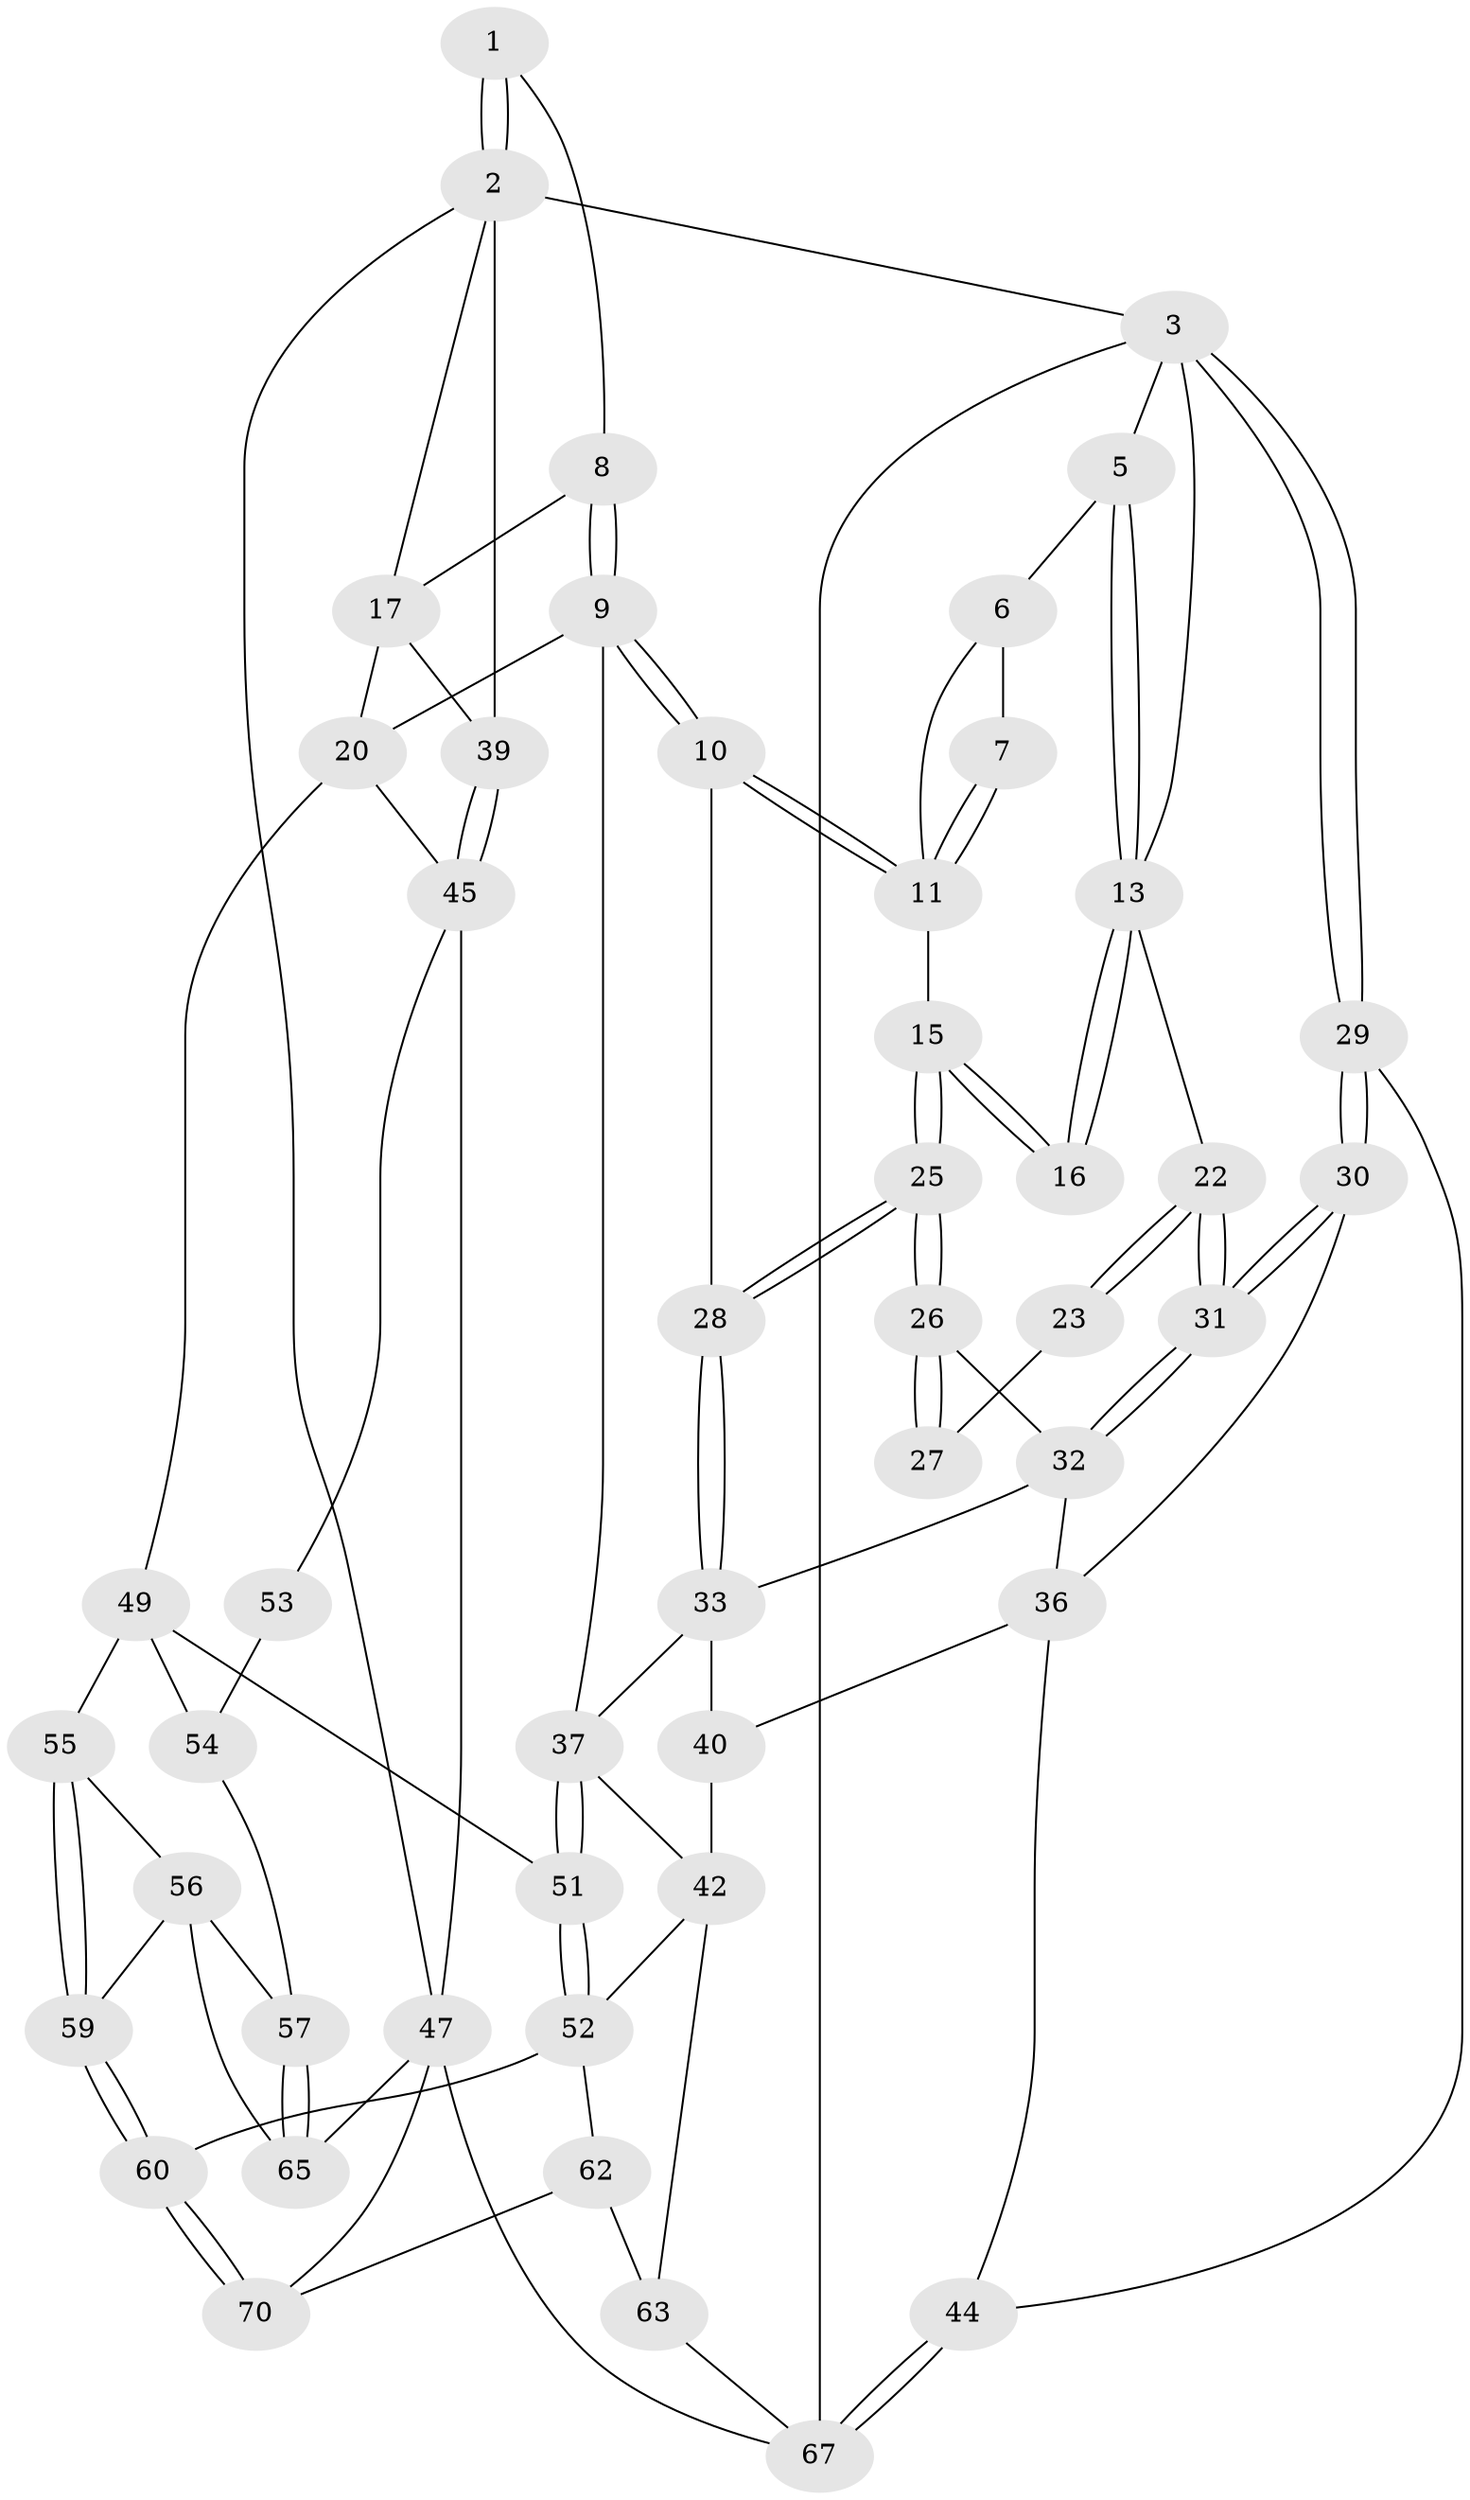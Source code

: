 // Generated by graph-tools (version 1.1) at 2025/52/02/27/25 19:52:38]
// undirected, 49 vertices, 108 edges
graph export_dot {
graph [start="1"]
  node [color=gray90,style=filled];
  1 [pos="+0.6555154001640829+0"];
  2 [pos="+1+0",super="+18"];
  3 [pos="+0+0",super="+4"];
  5 [pos="+0.34967902835781556+0"];
  6 [pos="+0.41760301281554313+0"];
  7 [pos="+0.4537145718987308+0"];
  8 [pos="+0.7211376889641993+0.043081502154095876"];
  9 [pos="+0.6415196685144016+0.3086411010506448",super="+21"];
  10 [pos="+0.6008155989822966+0.3003577646904012"];
  11 [pos="+0.5445436333010074+0.24485261473867703",super="+12"];
  13 [pos="+0.27018915317193976+0.014571097454619623",super="+14"];
  15 [pos="+0.3497480865264081+0.1920431517813572"];
  16 [pos="+0.3083938777499022+0.15467064303916486"];
  17 [pos="+0.8922908043216367+0.10585811524935587",super="+19"];
  20 [pos="+0.8334064242643254+0.4009465683457814",super="+46"];
  22 [pos="+0+0.2337282381863629"];
  23 [pos="+0.1332112946950585+0.24441939998748655",super="+24"];
  25 [pos="+0.3415170555294992+0.34622318670079266"];
  26 [pos="+0.30291358014225783+0.3310753463727869"];
  27 [pos="+0.2394444176318659+0.2764142554280665"];
  28 [pos="+0.3646485561197992+0.37488802666017096"];
  29 [pos="+0+0.26923706324192204"];
  30 [pos="+0+0.26699575166083295"];
  31 [pos="+0+0.242566351008757"];
  32 [pos="+0.21700636754328625+0.36007208954279185",super="+35"];
  33 [pos="+0.3582542806282672+0.39745291842048636",super="+34"];
  36 [pos="+0.1334675515699762+0.4652129064440446",super="+41"];
  37 [pos="+0.6727866984785857+0.517098789657335",super="+38"];
  39 [pos="+1+0.35660206089762797"];
  40 [pos="+0.1934327939756151+0.6151014609224785"];
  42 [pos="+0.3925561675749476+0.59634876537932",super="+43"];
  44 [pos="+0+0.6861781430781587"];
  45 [pos="+1+0.7802611528881587",super="+48"];
  47 [pos="+1+1",super="+64"];
  49 [pos="+0.8744748886458656+0.6523318560498615",super="+50"];
  51 [pos="+0.6674680145460371+0.5486946152534224"];
  52 [pos="+0.4737208189865526+0.6563086926118455",super="+61"];
  53 [pos="+0.8951686135894644+0.6979732964357968"];
  54 [pos="+0.8741482685269082+0.6539409784118518",super="+58"];
  55 [pos="+0.6870434639052199+0.6392719811911016"];
  56 [pos="+0.7076389035107369+0.6693935358065275",super="+68"];
  57 [pos="+0.819458881207922+0.7388869363931451"];
  59 [pos="+0.5576031937372627+0.8504553428379145"];
  60 [pos="+0.5402366340969265+0.8603873660535826"];
  62 [pos="+0.3803629650873459+0.7874825323641",super="+69"];
  63 [pos="+0.226024892622984+0.7361779729567687",super="+66"];
  65 [pos="+1+1"];
  67 [pos="+0+1"];
  70 [pos="+0.5279526644496013+1"];
  1 -- 2;
  1 -- 2;
  1 -- 8;
  2 -- 3;
  2 -- 47;
  2 -- 17;
  2 -- 39;
  3 -- 29;
  3 -- 29;
  3 -- 67;
  3 -- 5;
  3 -- 13;
  5 -- 6;
  5 -- 13;
  5 -- 13;
  6 -- 7;
  6 -- 11;
  7 -- 11;
  7 -- 11;
  8 -- 9;
  8 -- 9;
  8 -- 17;
  9 -- 10;
  9 -- 10;
  9 -- 20;
  9 -- 37;
  10 -- 11;
  10 -- 11;
  10 -- 28;
  11 -- 15;
  13 -- 16;
  13 -- 16;
  13 -- 22;
  15 -- 16;
  15 -- 16;
  15 -- 25;
  15 -- 25;
  17 -- 20;
  17 -- 39;
  20 -- 49;
  20 -- 45;
  22 -- 23;
  22 -- 23;
  22 -- 31;
  22 -- 31;
  23 -- 27 [weight=2];
  25 -- 26;
  25 -- 26;
  25 -- 28;
  25 -- 28;
  26 -- 27;
  26 -- 27;
  26 -- 32;
  28 -- 33;
  28 -- 33;
  29 -- 30;
  29 -- 30;
  29 -- 44;
  30 -- 31;
  30 -- 31;
  30 -- 36;
  31 -- 32;
  31 -- 32;
  32 -- 33;
  32 -- 36;
  33 -- 40;
  33 -- 37;
  36 -- 40;
  36 -- 44;
  37 -- 51;
  37 -- 51;
  37 -- 42;
  39 -- 45;
  39 -- 45;
  40 -- 42;
  42 -- 52;
  42 -- 63;
  44 -- 67;
  44 -- 67;
  45 -- 53;
  45 -- 47;
  47 -- 67;
  47 -- 65;
  47 -- 70;
  49 -- 54;
  49 -- 51;
  49 -- 55;
  51 -- 52;
  51 -- 52;
  52 -- 62;
  52 -- 60;
  53 -- 54 [weight=2];
  54 -- 57;
  55 -- 56;
  55 -- 59;
  55 -- 59;
  56 -- 57;
  56 -- 65;
  56 -- 59;
  57 -- 65;
  57 -- 65;
  59 -- 60;
  59 -- 60;
  60 -- 70;
  60 -- 70;
  62 -- 63 [weight=2];
  62 -- 70;
  63 -- 67;
}
